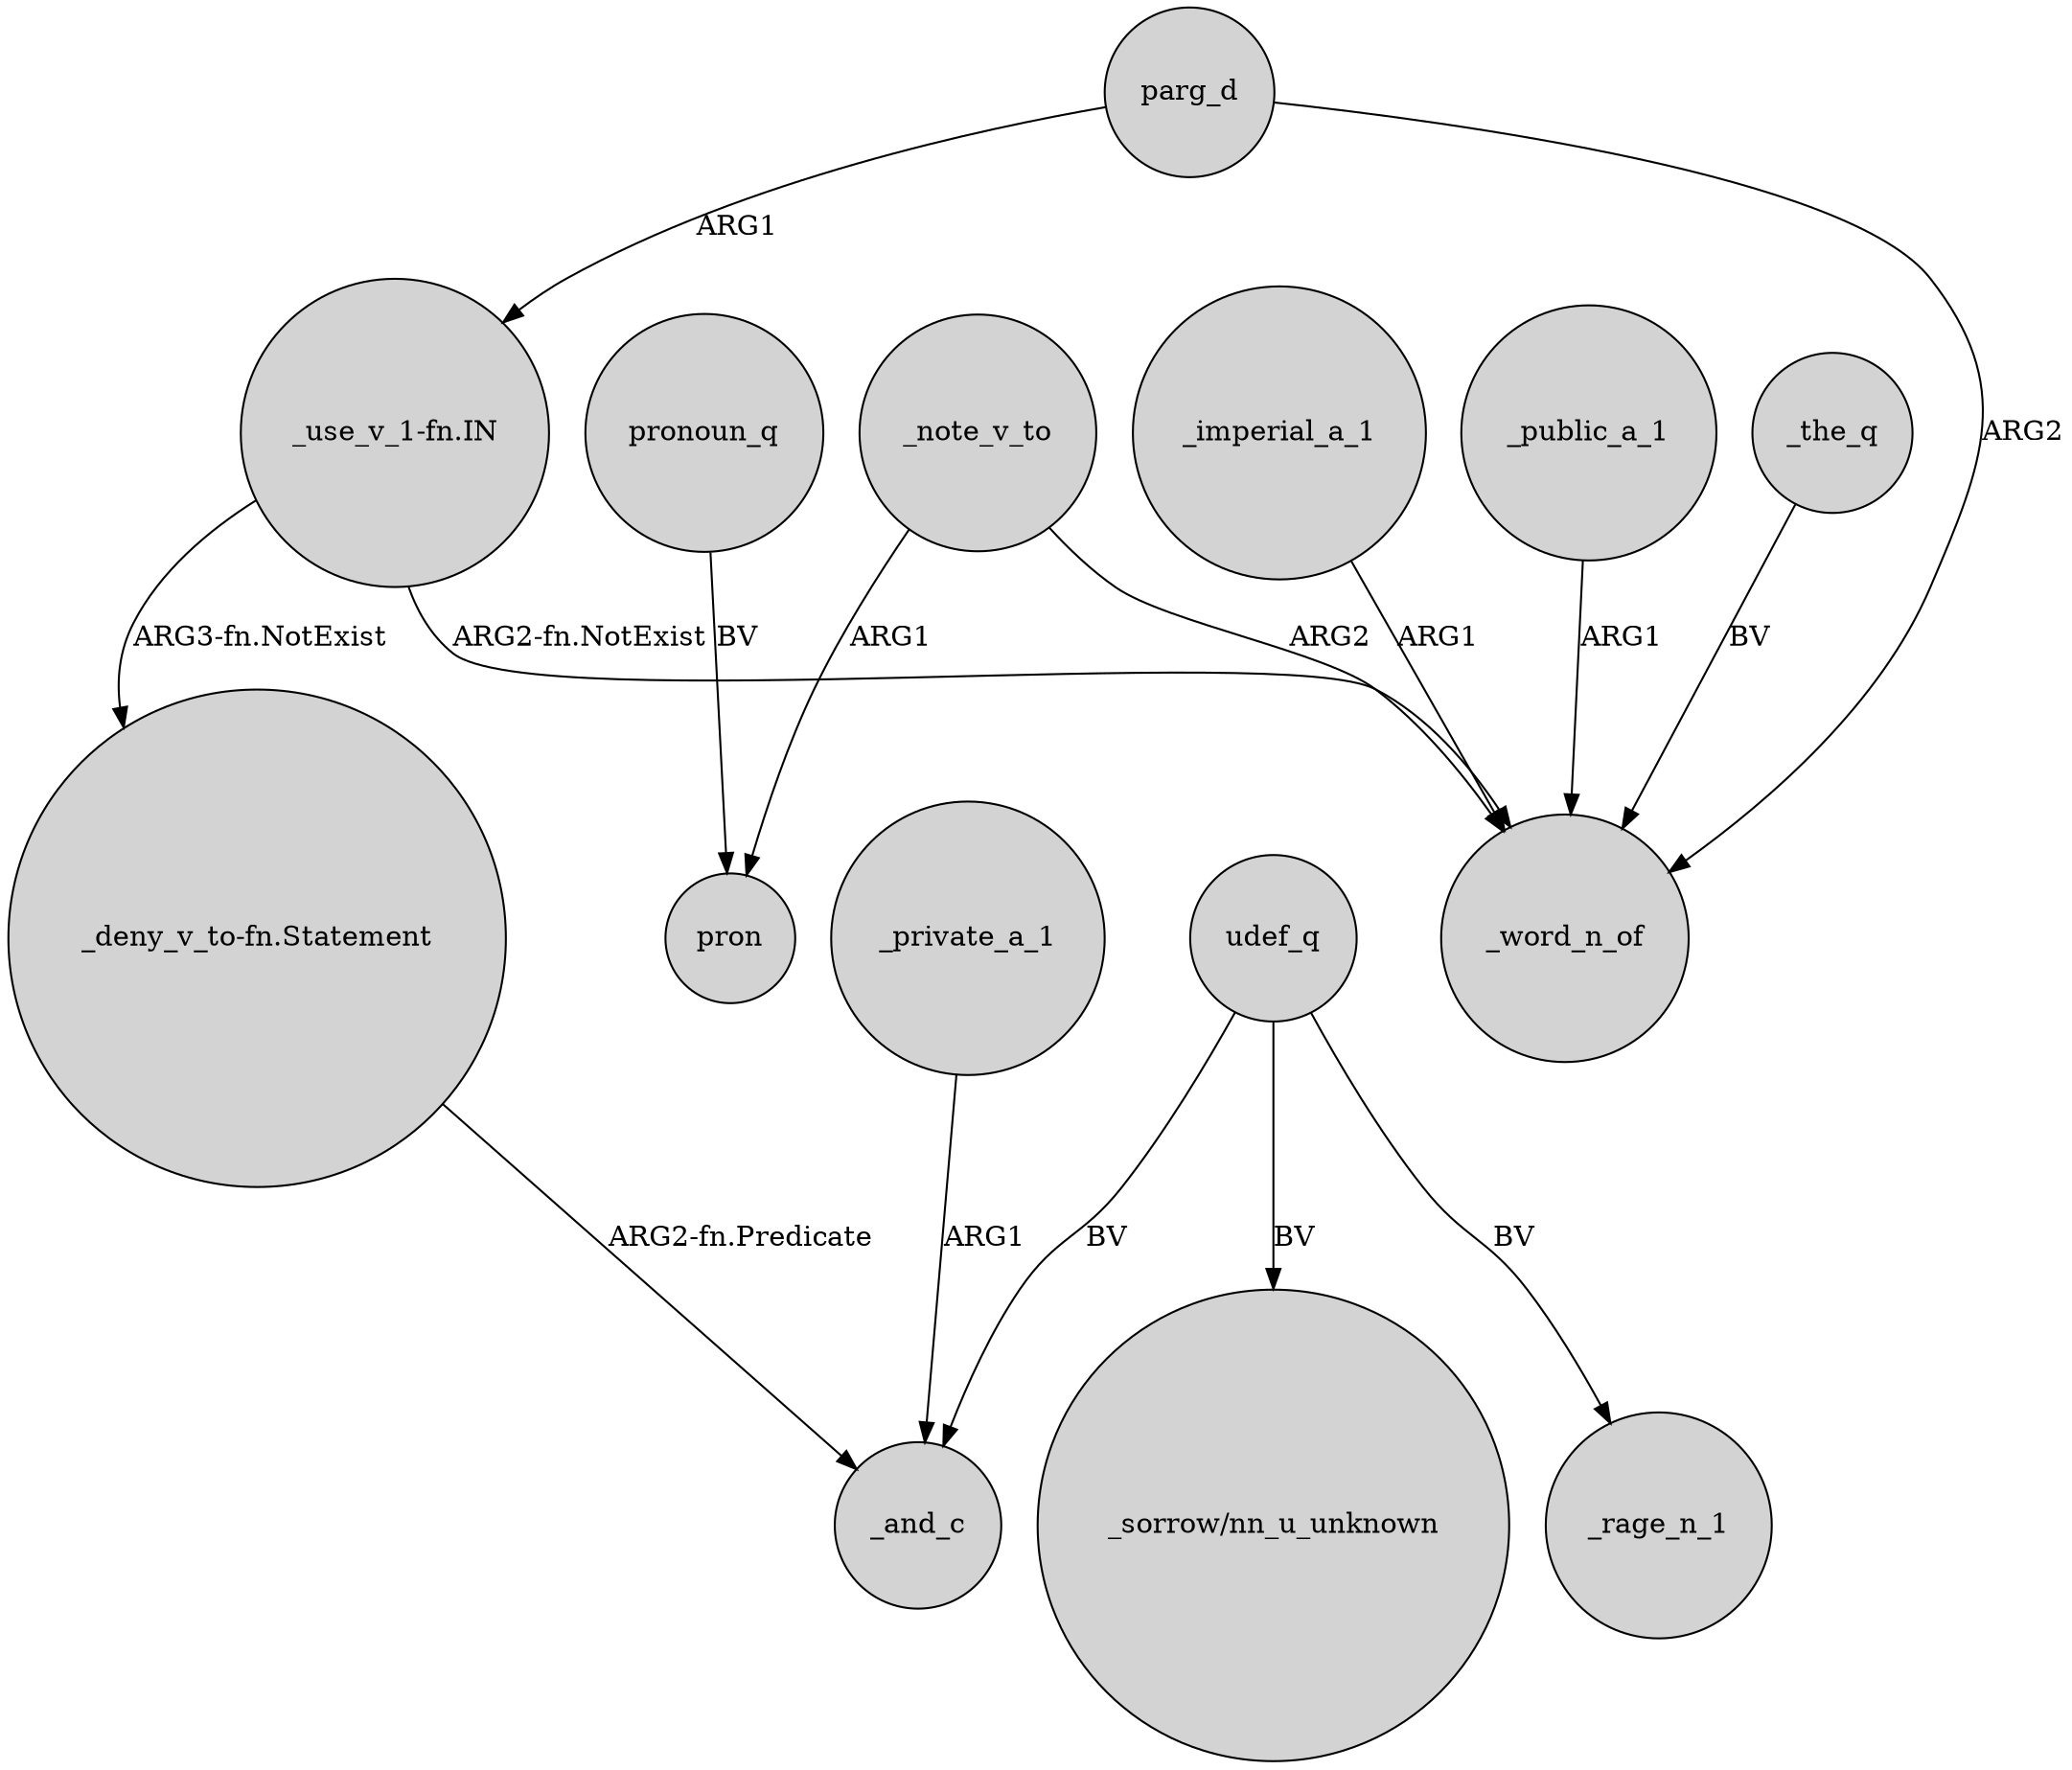 digraph {
	node [shape=circle style=filled]
	_note_v_to -> pron [label=ARG1]
	_the_q -> _word_n_of [label=BV]
	"_use_v_1-fn.IN" -> "_deny_v_to-fn.Statement" [label="ARG3-fn.NotExist"]
	parg_d -> _word_n_of [label=ARG2]
	"_deny_v_to-fn.Statement" -> _and_c [label="ARG2-fn.Predicate"]
	_imperial_a_1 -> _word_n_of [label=ARG1]
	parg_d -> "_use_v_1-fn.IN" [label=ARG1]
	"_use_v_1-fn.IN" -> _word_n_of [label="ARG2-fn.NotExist"]
	udef_q -> _rage_n_1 [label=BV]
	udef_q -> _and_c [label=BV]
	udef_q -> "_sorrow/nn_u_unknown" [label=BV]
	_public_a_1 -> _word_n_of [label=ARG1]
	_note_v_to -> _word_n_of [label=ARG2]
	_private_a_1 -> _and_c [label=ARG1]
	pronoun_q -> pron [label=BV]
}
